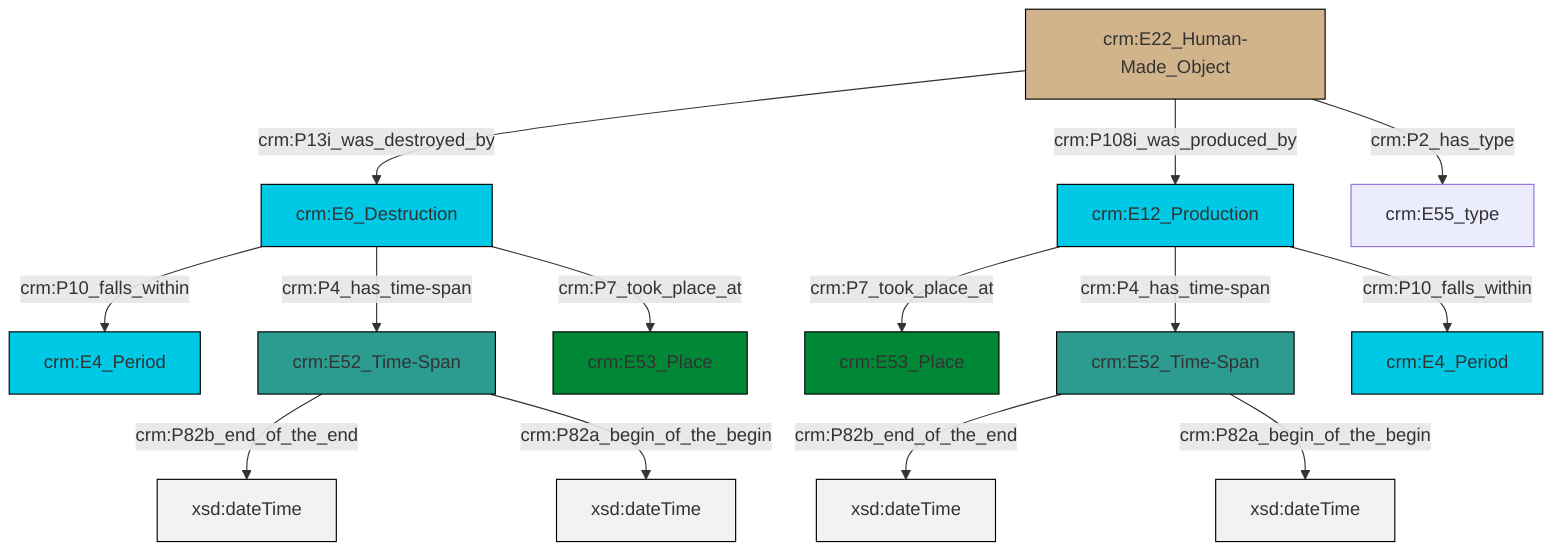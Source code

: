 graph TD
classDef Literal fill:#f2f2f2,stroke:#000000;
classDef CRM_Entity fill:#FFFFFF,stroke:#000000;
classDef Temporal_Entity fill:#00C9E6, stroke:#000000;
classDef Type fill:#E18312, stroke:#000000;
classDef Time-Span fill:#2C9C91, stroke:#000000;
classDef Appellation fill:#FFEB7F, stroke:#000000;
classDef Place fill:#008836, stroke:#000000;
classDef Persistent_Item fill:#B266B2, stroke:#000000;
classDef Conceptual_Object fill:#FFD700, stroke:#000000;
classDef Physical_Thing fill:#D2B48C, stroke:#000000;
classDef Actor fill:#f58aad, stroke:#000000;
classDef PC_Classes fill:#4ce600, stroke:#000000;
classDef Multi fill:#cccccc,stroke:#000000;

2["crm:E52_Time-Span"]:::Time-Span -->|crm:P82b_end_of_the_end| 3[xsd:dateTime]:::Literal
4["crm:E12_Production"]:::Temporal_Entity -->|crm:P7_took_place_at| 5["crm:E53_Place"]:::Place
10["crm:E6_Destruction"]:::Temporal_Entity -->|crm:P10_falls_within| 6["crm:E4_Period"]:::Temporal_Entity
10["crm:E6_Destruction"]:::Temporal_Entity -->|crm:P4_has_time-span| 2["crm:E52_Time-Span"]:::Time-Span
14["crm:E22_Human-Made_Object"]:::Physical_Thing -->|crm:P13i_was_destroyed_by| 10["crm:E6_Destruction"]:::Temporal_Entity
14["crm:E22_Human-Made_Object"]:::Physical_Thing -->|crm:P108i_was_produced_by| 4["crm:E12_Production"]:::Temporal_Entity
14["crm:E22_Human-Made_Object"]:::Physical_Thing -->|crm:P2_has_type| 0["crm:E55_type"]:::Default
4["crm:E12_Production"]:::Temporal_Entity -->|crm:P4_has_time-span| 16["crm:E52_Time-Span"]:::Time-Span
2["crm:E52_Time-Span"]:::Time-Span -->|crm:P82a_begin_of_the_begin| 20[xsd:dateTime]:::Literal
16["crm:E52_Time-Span"]:::Time-Span -->|crm:P82b_end_of_the_end| 21[xsd:dateTime]:::Literal
4["crm:E12_Production"]:::Temporal_Entity -->|crm:P10_falls_within| 8["crm:E4_Period"]:::Temporal_Entity
16["crm:E52_Time-Span"]:::Time-Span -->|crm:P82a_begin_of_the_begin| 22[xsd:dateTime]:::Literal
10["crm:E6_Destruction"]:::Temporal_Entity -->|crm:P7_took_place_at| 18["crm:E53_Place"]:::Place